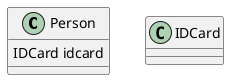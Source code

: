 @startuml

'abstract class AbstractList
'abstract AbstractCollection
'interface List
'interface Collection

'List <|-- AbstractList
'Collection <|-- AbstractCollection

'Collection <|- List
'AbstractCollection <|- AbstractList
'AbstractList <|-- ArrayList

'class ArrayList {
'Object[] elementData
'size()
'}
'
'enum TimeUnit {
'DAYS
'HOURS
'MINUTES
'}
class Person{
 IDCard idcard
}

class IDCard{
}

@enduml